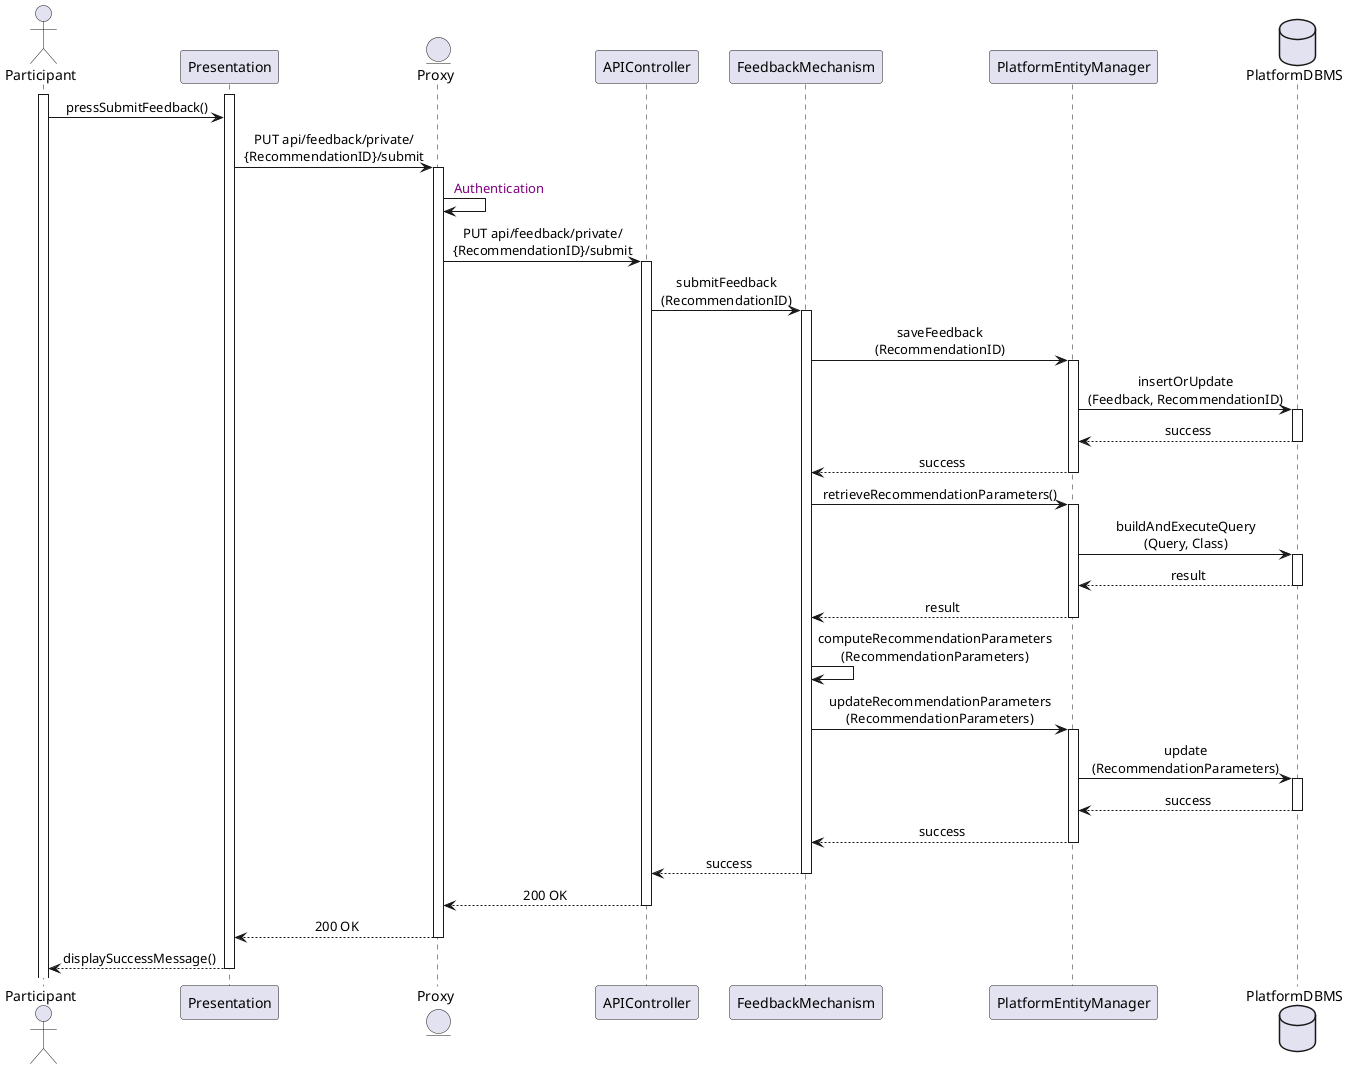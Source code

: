 @startuml SubmitFeedback
skinparam sequenceMessageAlign center
actor       Participant
participant  Presentation
entity      Proxy
participant APIController
participant FeedbackMechanism
participant PlatformEntityManager
database    PlatformDBMS

activate Participant
activate Presentation
Participant -> Presentation  : pressSubmitFeedback()
Presentation -> Proxy ++ : PUT api/feedback/private/\n{RecommendationID}/submit
Proxy -> Proxy : <color:purple> Authentication
Proxy -> APIController ++ : PUT api/feedback/private/\n{RecommendationID}/submit
APIController -> FeedbackMechanism ++ : submitFeedback\n(RecommendationID)
FeedbackMechanism -> PlatformEntityManager ++ : saveFeedback\n(RecommendationID)
PlatformEntityManager -> PlatformDBMS ++ : insertOrUpdate\n(Feedback, RecommendationID)
PlatformDBMS --> PlatformEntityManager -- : success
PlatformEntityManager --> FeedbackMechanism -- : success
FeedbackMechanism -> PlatformEntityManager ++ : retrieveRecommendationParameters()
PlatformEntityManager -> PlatformDBMS ++ : buildAndExecuteQuery\n(Query, Class)
PlatformDBMS --> PlatformEntityManager -- : result
PlatformEntityManager --> FeedbackMechanism -- : result
FeedbackMechanism -> FeedbackMechanism : computeRecommendationParameters\n(RecommendationParameters)
FeedbackMechanism -> PlatformEntityManager ++ : updateRecommendationParameters\n(RecommendationParameters)
PlatformEntityManager -> PlatformDBMS ++ : update\n(RecommendationParameters)
PlatformDBMS --> PlatformEntityManager -- : success
PlatformEntityManager --> FeedbackMechanism -- : success
FeedbackMechanism --> APIController -- : success
APIController --> Proxy -- : 200 OK  
Proxy --> Presentation -- : 200 OK 
Presentation --> Participant -- : displaySuccessMessage()
@enduml